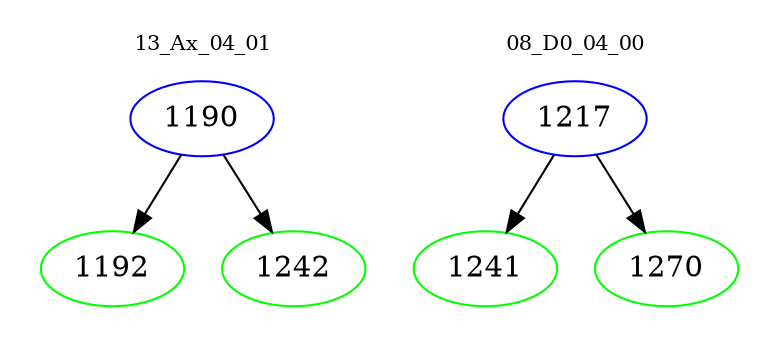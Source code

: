 digraph{
subgraph cluster_0 {
color = white
label = "13_Ax_04_01";
fontsize=10;
T0_1190 [label="1190", color="blue"]
T0_1190 -> T0_1192 [color="black"]
T0_1192 [label="1192", color="green"]
T0_1190 -> T0_1242 [color="black"]
T0_1242 [label="1242", color="green"]
}
subgraph cluster_1 {
color = white
label = "08_D0_04_00";
fontsize=10;
T1_1217 [label="1217", color="blue"]
T1_1217 -> T1_1241 [color="black"]
T1_1241 [label="1241", color="green"]
T1_1217 -> T1_1270 [color="black"]
T1_1270 [label="1270", color="green"]
}
}
